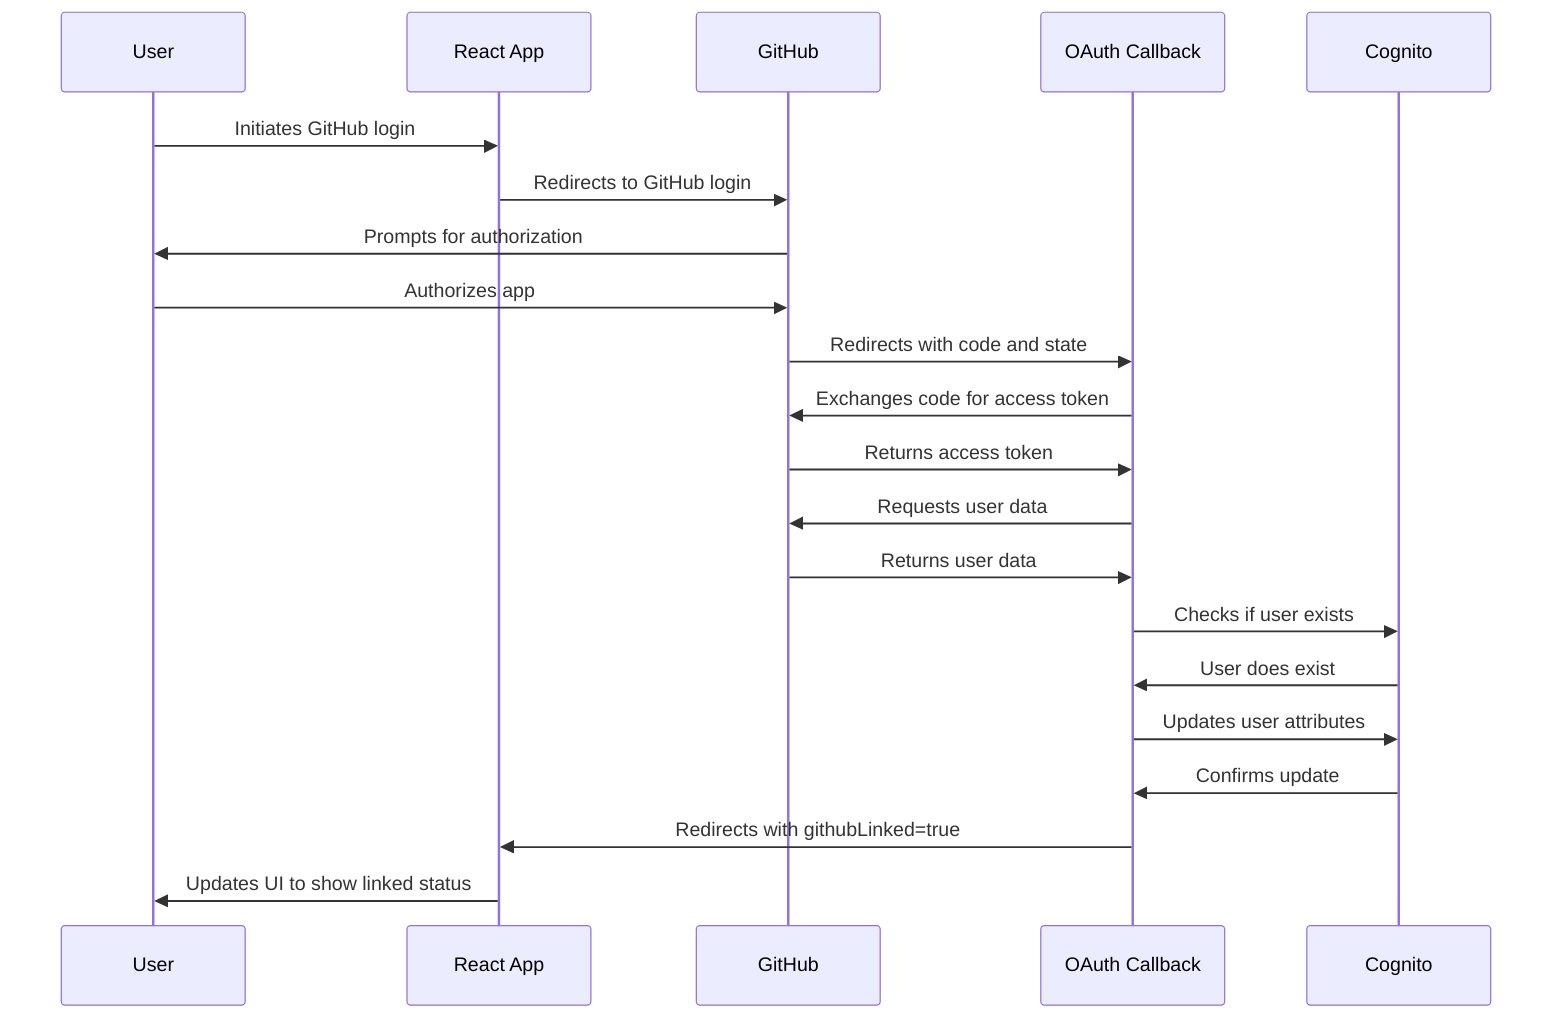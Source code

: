 sequenceDiagram
     participant User
     participant React App
     participant GitHub
     participant OAuth Callback
     participant Cognito

     User->>React App: Initiates GitHub login
     React App->>GitHub: Redirects to GitHub login
     GitHub->>User: Prompts for authorization
     User->>GitHub: Authorizes app
     GitHub->>OAuth Callback: Redirects with code and state
     OAuth Callback->>GitHub: Exchanges code for access token
     GitHub->>OAuth Callback: Returns access token
     OAuth Callback->>GitHub: Requests user data
     GitHub->>OAuth Callback: Returns user data
     OAuth Callback->>Cognito: Checks if user exists
     Cognito->>OAuth Callback: User does exist
     OAuth Callback->>Cognito: Updates user attributes
     Cognito->>OAuth Callback: Confirms update
     OAuth Callback->>React App: Redirects with githubLinked=true
     React App->>User: Updates UI to show linked status